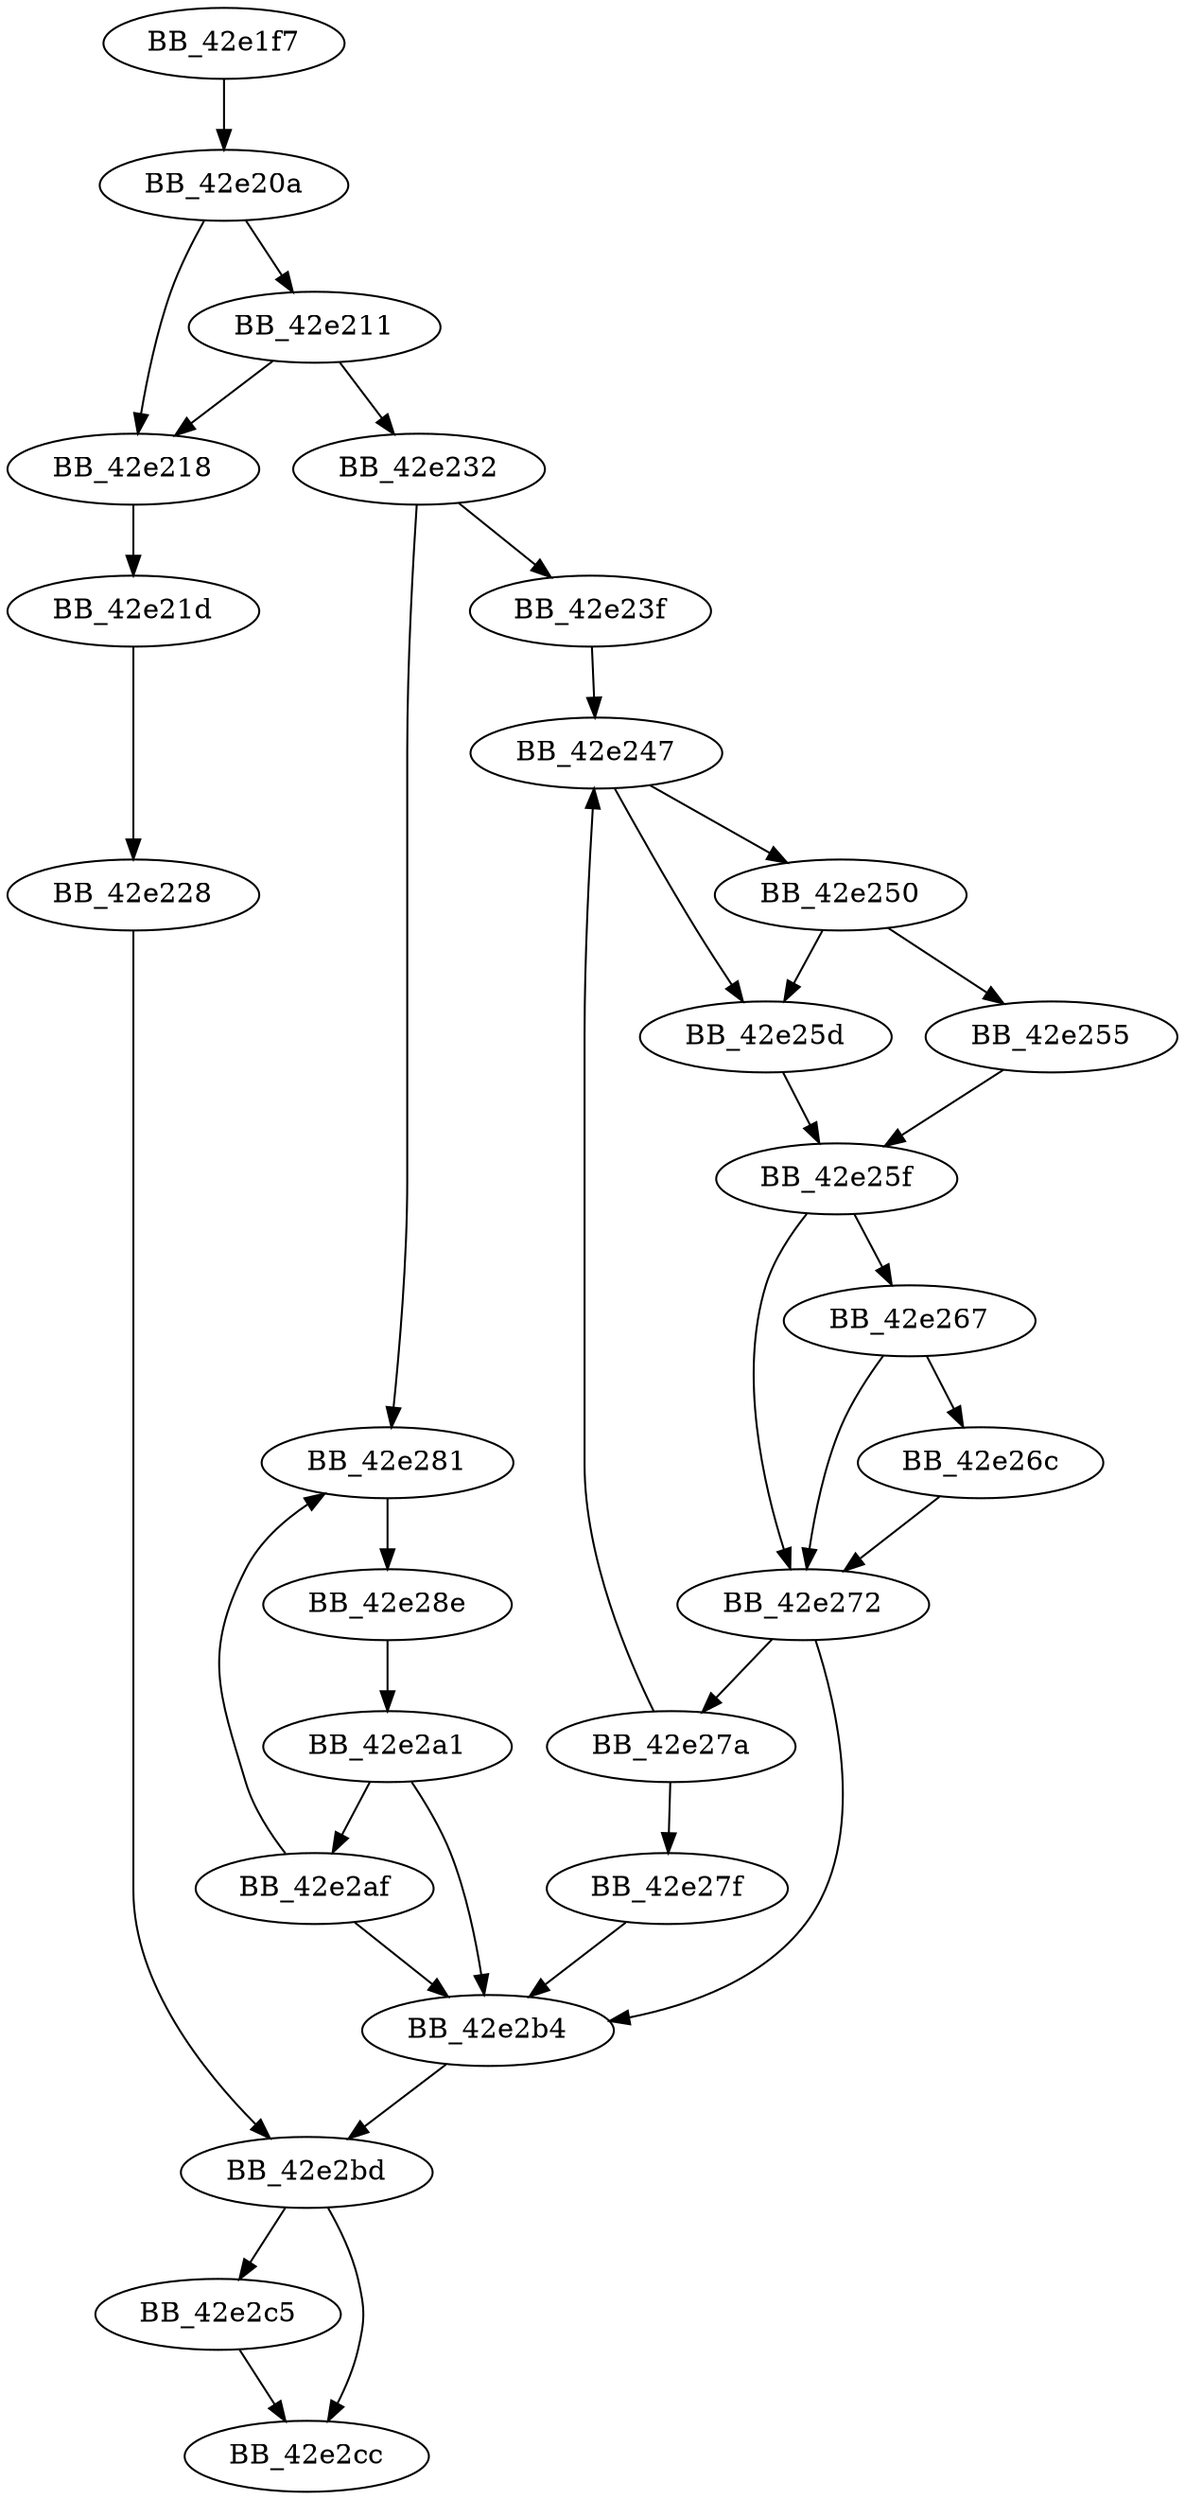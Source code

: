 DiGraph __wcsicmp_l{
BB_42e1f7->BB_42e20a
BB_42e20a->BB_42e211
BB_42e20a->BB_42e218
BB_42e211->BB_42e218
BB_42e211->BB_42e232
BB_42e218->BB_42e21d
BB_42e21d->BB_42e228
BB_42e228->BB_42e2bd
BB_42e232->BB_42e23f
BB_42e232->BB_42e281
BB_42e23f->BB_42e247
BB_42e247->BB_42e250
BB_42e247->BB_42e25d
BB_42e250->BB_42e255
BB_42e250->BB_42e25d
BB_42e255->BB_42e25f
BB_42e25d->BB_42e25f
BB_42e25f->BB_42e267
BB_42e25f->BB_42e272
BB_42e267->BB_42e26c
BB_42e267->BB_42e272
BB_42e26c->BB_42e272
BB_42e272->BB_42e27a
BB_42e272->BB_42e2b4
BB_42e27a->BB_42e247
BB_42e27a->BB_42e27f
BB_42e27f->BB_42e2b4
BB_42e281->BB_42e28e
BB_42e28e->BB_42e2a1
BB_42e2a1->BB_42e2af
BB_42e2a1->BB_42e2b4
BB_42e2af->BB_42e281
BB_42e2af->BB_42e2b4
BB_42e2b4->BB_42e2bd
BB_42e2bd->BB_42e2c5
BB_42e2bd->BB_42e2cc
BB_42e2c5->BB_42e2cc
}
